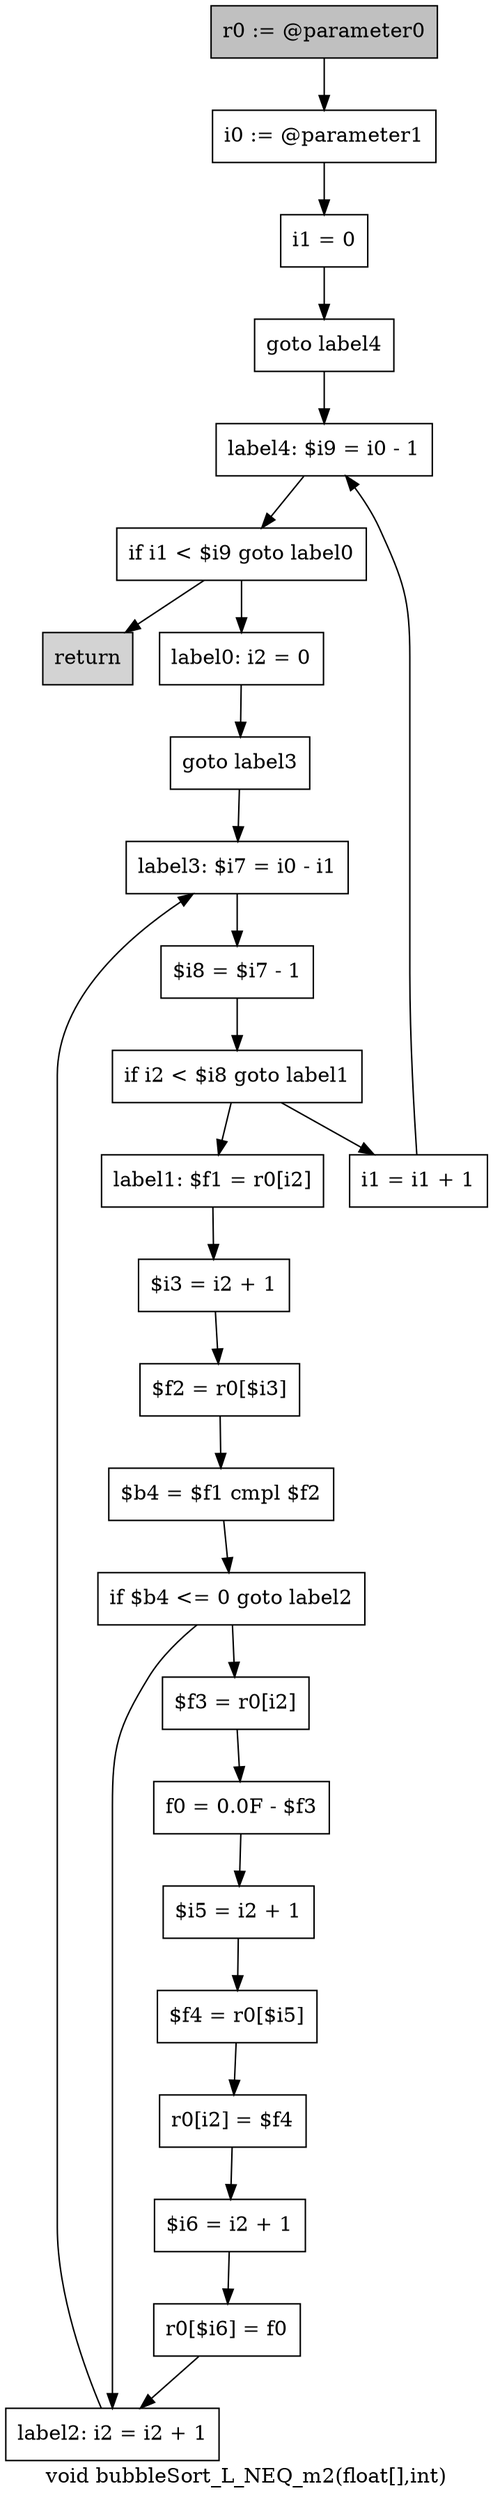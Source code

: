 digraph "void bubbleSort_L_NEQ_m2(float[],int)" {
    label="void bubbleSort_L_NEQ_m2(float[],int)";
    node [shape=box];
    "0" [style=filled,fillcolor=gray,label="r0 := @parameter0",];
    "1" [label="i0 := @parameter1",];
    "0"->"1";
    "2" [label="i1 = 0",];
    "1"->"2";
    "3" [label="goto label4",];
    "2"->"3";
    "23" [label="label4: $i9 = i0 - 1",];
    "3"->"23";
    "4" [label="label0: i2 = 0",];
    "5" [label="goto label3",];
    "4"->"5";
    "19" [label="label3: $i7 = i0 - i1",];
    "5"->"19";
    "6" [label="label1: $f1 = r0[i2]",];
    "7" [label="$i3 = i2 + 1",];
    "6"->"7";
    "8" [label="$f2 = r0[$i3]",];
    "7"->"8";
    "9" [label="$b4 = $f1 cmpl $f2",];
    "8"->"9";
    "10" [label="if $b4 <= 0 goto label2",];
    "9"->"10";
    "11" [label="$f3 = r0[i2]",];
    "10"->"11";
    "18" [label="label2: i2 = i2 + 1",];
    "10"->"18";
    "12" [label="f0 = 0.0F - $f3",];
    "11"->"12";
    "13" [label="$i5 = i2 + 1",];
    "12"->"13";
    "14" [label="$f4 = r0[$i5]",];
    "13"->"14";
    "15" [label="r0[i2] = $f4",];
    "14"->"15";
    "16" [label="$i6 = i2 + 1",];
    "15"->"16";
    "17" [label="r0[$i6] = f0",];
    "16"->"17";
    "17"->"18";
    "18"->"19";
    "20" [label="$i8 = $i7 - 1",];
    "19"->"20";
    "21" [label="if i2 < $i8 goto label1",];
    "20"->"21";
    "21"->"6";
    "22" [label="i1 = i1 + 1",];
    "21"->"22";
    "22"->"23";
    "24" [label="if i1 < $i9 goto label0",];
    "23"->"24";
    "24"->"4";
    "25" [style=filled,fillcolor=lightgray,label="return",];
    "24"->"25";
}
